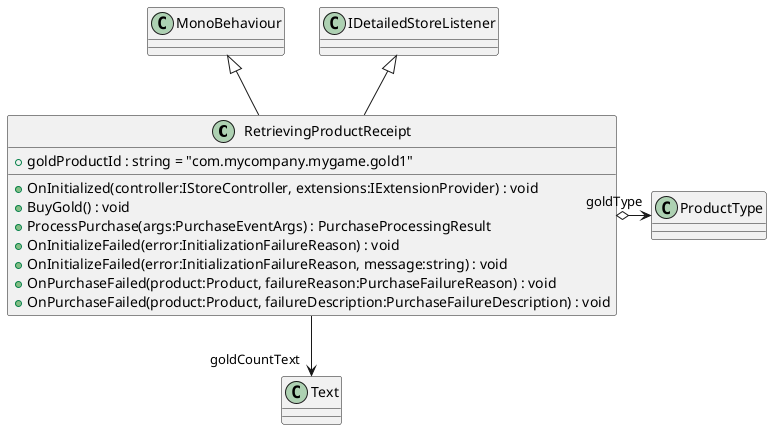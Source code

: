 @startuml
class RetrievingProductReceipt {
    + goldProductId : string = "com.mycompany.mygame.gold1"
    + OnInitialized(controller:IStoreController, extensions:IExtensionProvider) : void
    + BuyGold() : void
    + ProcessPurchase(args:PurchaseEventArgs) : PurchaseProcessingResult
    + OnInitializeFailed(error:InitializationFailureReason) : void
    + OnInitializeFailed(error:InitializationFailureReason, message:string) : void
    + OnPurchaseFailed(product:Product, failureReason:PurchaseFailureReason) : void
    + OnPurchaseFailed(product:Product, failureDescription:PurchaseFailureDescription) : void
}
MonoBehaviour <|-- RetrievingProductReceipt
IDetailedStoreListener <|-- RetrievingProductReceipt
RetrievingProductReceipt o-> "goldType" ProductType
RetrievingProductReceipt --> "goldCountText" Text
@enduml
